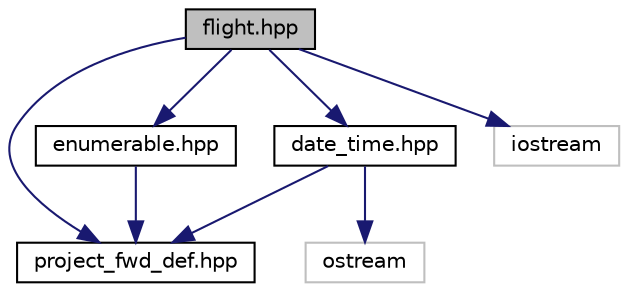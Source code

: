 digraph "flight.hpp"
{
 // LATEX_PDF_SIZE
  bgcolor="transparent";
  edge [fontname="Helvetica",fontsize="10",labelfontname="Helvetica",labelfontsize="10"];
  node [fontname="Helvetica",fontsize="10",shape=record];
  Node1 [label="flight.hpp",height=0.2,width=0.4,color="black", fillcolor="grey75", style="filled", fontcolor="black",tooltip="Contains the declaration of the Flight class, representing a flight with associated data and operatio..."];
  Node1 -> Node2 [color="midnightblue",fontsize="10",style="solid"];
  Node2 [label="project_fwd_def.hpp",height=0.2,width=0.4,color="black",URL="$project__fwd__def_8hpp.html",tooltip="Contains the declaration of the project_fwd_def class and its methods."];
  Node1 -> Node3 [color="midnightblue",fontsize="10",style="solid"];
  Node3 [label="date_time.hpp",height=0.2,width=0.4,color="black",URL="$date__time_8hpp.html",tooltip="Contains the declaration of the DateTime and Time classes and their methods for handling date and tim..."];
  Node3 -> Node2 [color="midnightblue",fontsize="10",style="solid"];
  Node3 -> Node4 [color="midnightblue",fontsize="10",style="solid"];
  Node4 [label="ostream",height=0.2,width=0.4,color="grey75",tooltip=" "];
  Node1 -> Node5 [color="midnightblue",fontsize="10",style="solid"];
  Node5 [label="enumerable.hpp",height=0.2,width=0.4,color="black",URL="$enumerable_8hpp.html",tooltip="Contains the declaration of the IEnumerable class, which provides a unique identifier for derived obj..."];
  Node5 -> Node2 [color="midnightblue",fontsize="10",style="solid"];
  Node1 -> Node6 [color="midnightblue",fontsize="10",style="solid"];
  Node6 [label="iostream",height=0.2,width=0.4,color="grey75",tooltip=" "];
}
